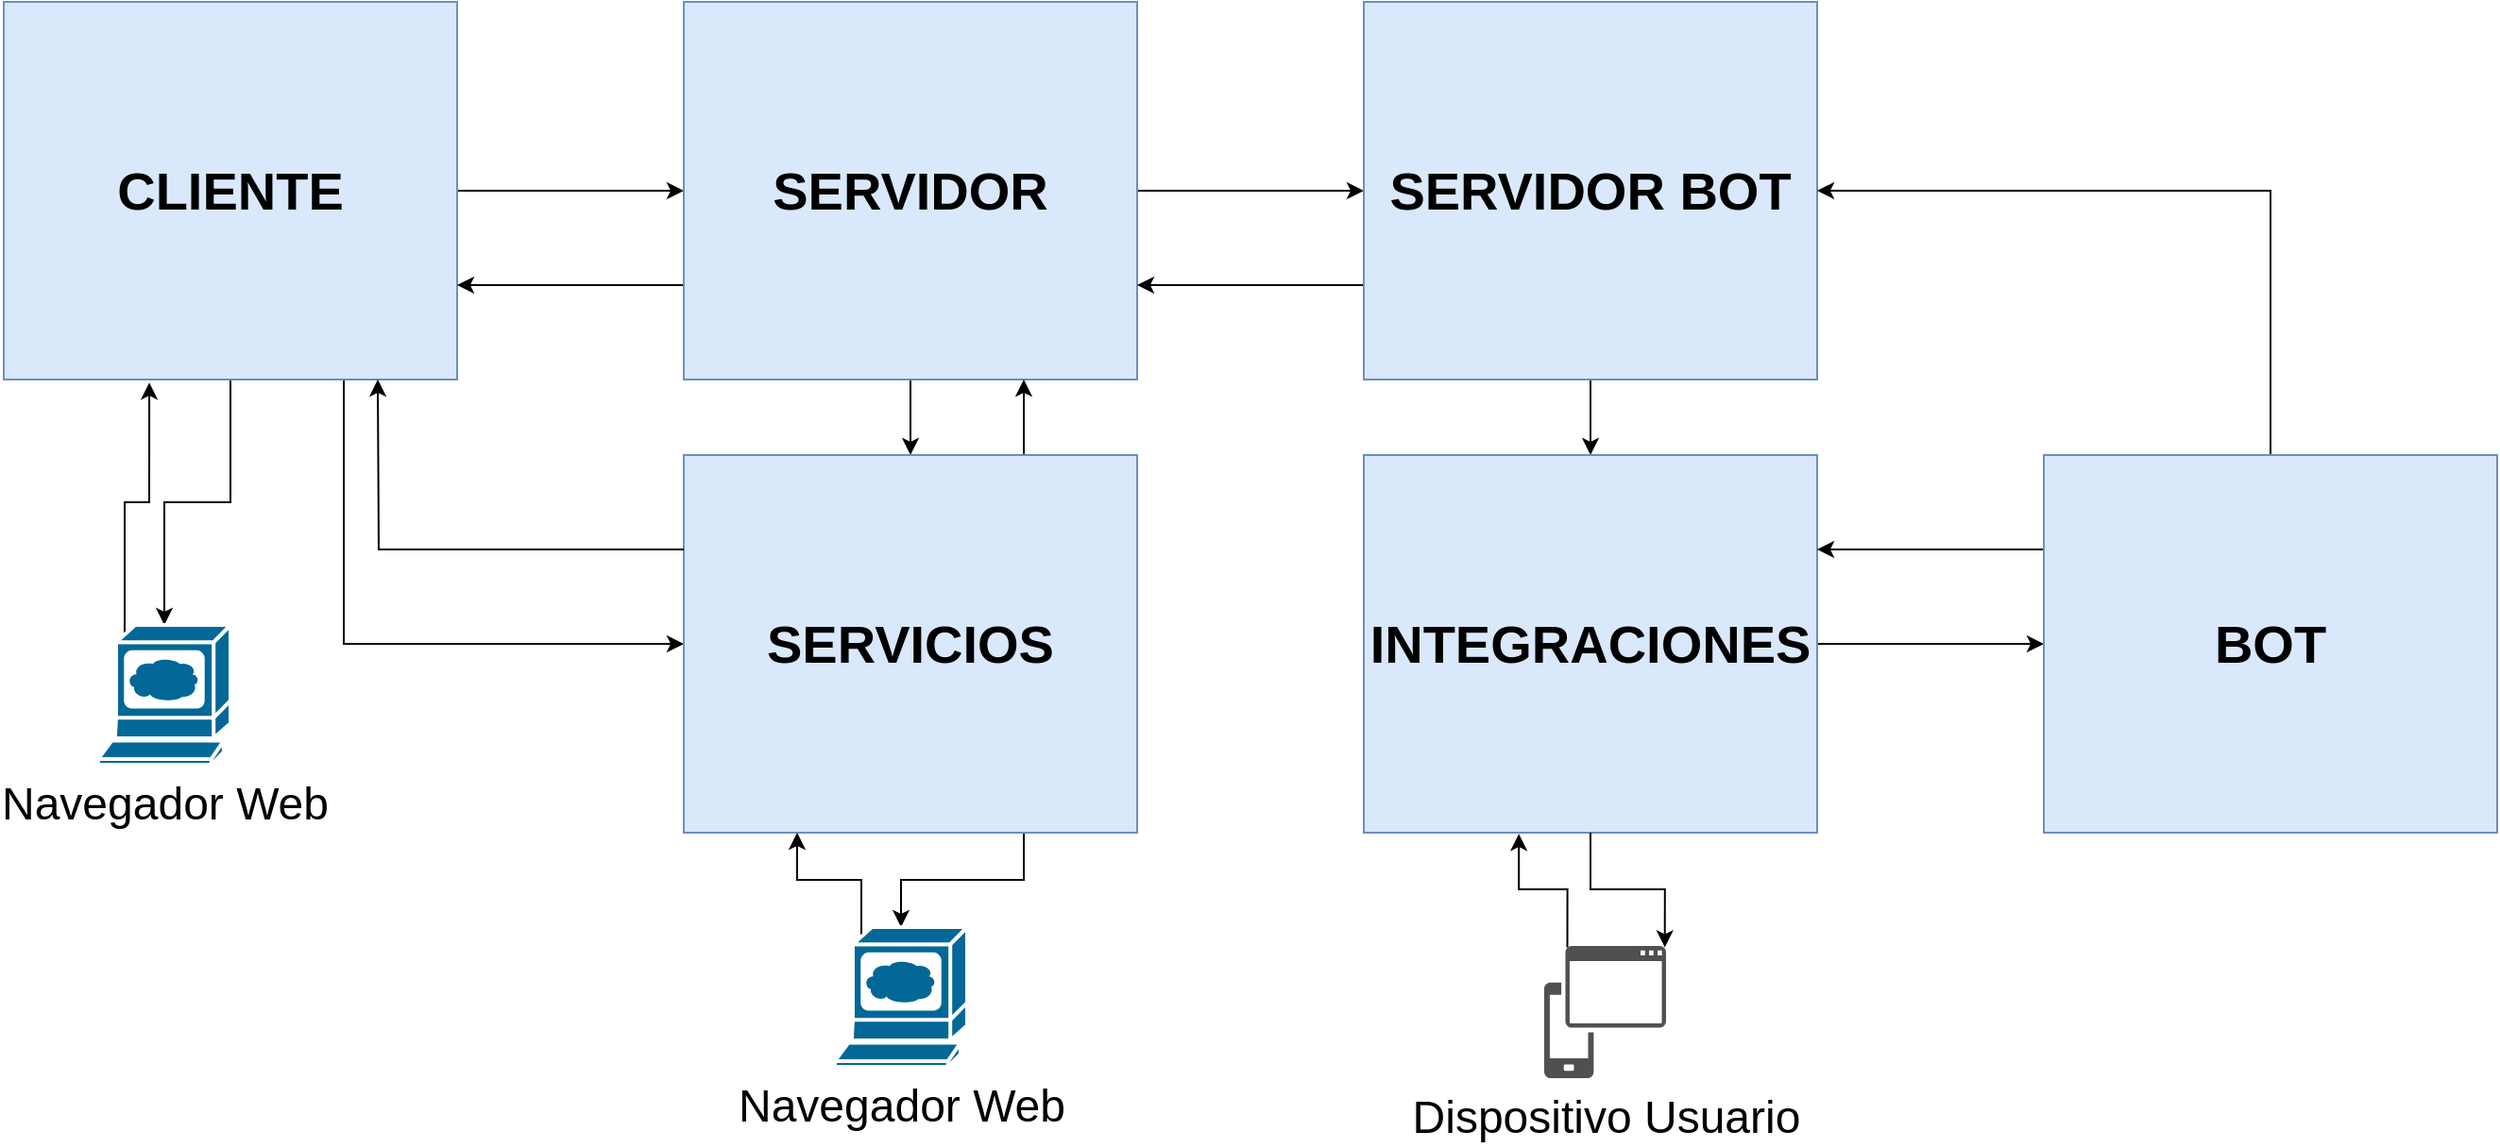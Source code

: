 <mxfile version="27.0.9">
  <diagram name="Page-1" id="nhZ4vD28O06Omo82XQmb">
    <mxGraphModel dx="1298" dy="808" grid="1" gridSize="10" guides="1" tooltips="1" connect="1" arrows="1" fold="1" page="1" pageScale="1" pageWidth="850" pageHeight="1100" math="0" shadow="0">
      <root>
        <mxCell id="0" />
        <mxCell id="1" value="containers" style="" parent="0" />
        <mxCell id="TKSxcTB7mL48njWIbNsr-16" style="edgeStyle=orthogonalEdgeStyle;rounded=0;orthogonalLoop=1;jettySize=auto;html=1;exitX=0.5;exitY=1;exitDx=0;exitDy=0;" parent="1" source="komrigK7Vt0HTuFKPwD9-1" target="TKSxcTB7mL48njWIbNsr-14" edge="1">
          <mxGeometry relative="1" as="geometry" />
        </mxCell>
        <mxCell id="TKSxcTB7mL48njWIbNsr-17" style="edgeStyle=orthogonalEdgeStyle;rounded=0;orthogonalLoop=1;jettySize=auto;html=1;exitX=1;exitY=0.5;exitDx=0;exitDy=0;" parent="1" source="komrigK7Vt0HTuFKPwD9-1" target="TKSxcTB7mL48njWIbNsr-7" edge="1">
          <mxGeometry relative="1" as="geometry" />
        </mxCell>
        <mxCell id="TKSxcTB7mL48njWIbNsr-21" style="edgeStyle=orthogonalEdgeStyle;rounded=0;orthogonalLoop=1;jettySize=auto;html=1;exitX=0.75;exitY=1;exitDx=0;exitDy=0;entryX=0;entryY=0.5;entryDx=0;entryDy=0;" parent="1" source="komrigK7Vt0HTuFKPwD9-1" target="TKSxcTB7mL48njWIbNsr-8" edge="1">
          <mxGeometry relative="1" as="geometry" />
        </mxCell>
        <mxCell id="komrigK7Vt0HTuFKPwD9-1" value="&lt;b&gt;CLIENTE&lt;/b&gt;" style="rounded=0;whiteSpace=wrap;html=1;labelBackgroundColor=none;verticalAlign=middle;fillColor=#dae8fc;strokeColor=#6c8ebf;fontSize=28;" parent="1" vertex="1">
          <mxGeometry x="200" y="120" width="240" height="200" as="geometry" />
        </mxCell>
        <mxCell id="TKSxcTB7mL48njWIbNsr-18" style="edgeStyle=orthogonalEdgeStyle;rounded=0;orthogonalLoop=1;jettySize=auto;html=1;exitX=0;exitY=0.75;exitDx=0;exitDy=0;entryX=1;entryY=0.75;entryDx=0;entryDy=0;" parent="1" source="TKSxcTB7mL48njWIbNsr-7" target="komrigK7Vt0HTuFKPwD9-1" edge="1">
          <mxGeometry relative="1" as="geometry" />
        </mxCell>
        <mxCell id="TKSxcTB7mL48njWIbNsr-19" style="edgeStyle=orthogonalEdgeStyle;rounded=0;orthogonalLoop=1;jettySize=auto;html=1;exitX=0.5;exitY=1;exitDx=0;exitDy=0;entryX=0.5;entryY=0;entryDx=0;entryDy=0;" parent="1" source="TKSxcTB7mL48njWIbNsr-7" target="TKSxcTB7mL48njWIbNsr-8" edge="1">
          <mxGeometry relative="1" as="geometry" />
        </mxCell>
        <mxCell id="TKSxcTB7mL48njWIbNsr-22" style="edgeStyle=orthogonalEdgeStyle;rounded=0;orthogonalLoop=1;jettySize=auto;html=1;exitX=1;exitY=0.5;exitDx=0;exitDy=0;entryX=0;entryY=0.5;entryDx=0;entryDy=0;" parent="1" source="TKSxcTB7mL48njWIbNsr-7" target="TKSxcTB7mL48njWIbNsr-9" edge="1">
          <mxGeometry relative="1" as="geometry" />
        </mxCell>
        <mxCell id="TKSxcTB7mL48njWIbNsr-7" value="&lt;b&gt;SERVIDOR&lt;/b&gt;" style="rounded=0;whiteSpace=wrap;html=1;labelBackgroundColor=none;verticalAlign=middle;fillColor=#dae8fc;strokeColor=#6c8ebf;fontSize=28;" parent="1" vertex="1">
          <mxGeometry x="560" y="120" width="240" height="200" as="geometry" />
        </mxCell>
        <mxCell id="TKSxcTB7mL48njWIbNsr-20" style="edgeStyle=orthogonalEdgeStyle;rounded=0;orthogonalLoop=1;jettySize=auto;html=1;exitX=0.75;exitY=0;exitDx=0;exitDy=0;entryX=0.75;entryY=1;entryDx=0;entryDy=0;" parent="1" source="TKSxcTB7mL48njWIbNsr-8" target="TKSxcTB7mL48njWIbNsr-7" edge="1">
          <mxGeometry relative="1" as="geometry" />
        </mxCell>
        <mxCell id="TKSxcTB7mL48njWIbNsr-48" style="edgeStyle=orthogonalEdgeStyle;rounded=0;orthogonalLoop=1;jettySize=auto;html=1;exitX=0.75;exitY=1;exitDx=0;exitDy=0;" parent="1" source="TKSxcTB7mL48njWIbNsr-8" target="TKSxcTB7mL48njWIbNsr-39" edge="1">
          <mxGeometry relative="1" as="geometry" />
        </mxCell>
        <mxCell id="TKSxcTB7mL48njWIbNsr-8" value="&lt;b&gt;SERVICIOS&lt;/b&gt;" style="rounded=0;whiteSpace=wrap;html=1;labelBackgroundColor=none;verticalAlign=middle;fillColor=#dae8fc;strokeColor=#6c8ebf;fontSize=28;" parent="1" vertex="1">
          <mxGeometry x="560" y="360" width="240" height="200" as="geometry" />
        </mxCell>
        <mxCell id="TKSxcTB7mL48njWIbNsr-23" style="edgeStyle=orthogonalEdgeStyle;rounded=0;orthogonalLoop=1;jettySize=auto;html=1;exitX=0;exitY=0.75;exitDx=0;exitDy=0;entryX=1;entryY=0.75;entryDx=0;entryDy=0;" parent="1" source="TKSxcTB7mL48njWIbNsr-9" target="TKSxcTB7mL48njWIbNsr-7" edge="1">
          <mxGeometry relative="1" as="geometry" />
        </mxCell>
        <mxCell id="TKSxcTB7mL48njWIbNsr-27" style="edgeStyle=orthogonalEdgeStyle;rounded=0;orthogonalLoop=1;jettySize=auto;html=1;exitX=0.5;exitY=1;exitDx=0;exitDy=0;entryX=0.5;entryY=0;entryDx=0;entryDy=0;" parent="1" source="TKSxcTB7mL48njWIbNsr-9" target="TKSxcTB7mL48njWIbNsr-10" edge="1">
          <mxGeometry relative="1" as="geometry" />
        </mxCell>
        <mxCell id="TKSxcTB7mL48njWIbNsr-9" value="&lt;b&gt;SERVIDOR BOT&lt;/b&gt;" style="rounded=0;whiteSpace=wrap;html=1;labelBackgroundColor=none;verticalAlign=middle;fillColor=#dae8fc;strokeColor=#6c8ebf;fontSize=28;" parent="1" vertex="1">
          <mxGeometry x="920" y="120" width="240" height="200" as="geometry" />
        </mxCell>
        <mxCell id="TKSxcTB7mL48njWIbNsr-25" style="edgeStyle=orthogonalEdgeStyle;rounded=0;orthogonalLoop=1;jettySize=auto;html=1;exitX=1;exitY=0.5;exitDx=0;exitDy=0;entryX=0;entryY=0.5;entryDx=0;entryDy=0;" parent="1" source="TKSxcTB7mL48njWIbNsr-10" target="TKSxcTB7mL48njWIbNsr-11" edge="1">
          <mxGeometry relative="1" as="geometry" />
        </mxCell>
        <mxCell id="TKSxcTB7mL48njWIbNsr-10" value="&lt;b&gt;INTEGRACIONES&lt;/b&gt;" style="rounded=0;whiteSpace=wrap;html=1;labelBackgroundColor=none;verticalAlign=middle;fillColor=#dae8fc;strokeColor=#6c8ebf;fontSize=28;" parent="1" vertex="1">
          <mxGeometry x="920" y="360" width="240" height="200" as="geometry" />
        </mxCell>
        <mxCell id="TKSxcTB7mL48njWIbNsr-24" style="edgeStyle=orthogonalEdgeStyle;rounded=0;orthogonalLoop=1;jettySize=auto;html=1;exitX=0.5;exitY=0;exitDx=0;exitDy=0;entryX=1;entryY=0.5;entryDx=0;entryDy=0;" parent="1" source="TKSxcTB7mL48njWIbNsr-11" target="TKSxcTB7mL48njWIbNsr-9" edge="1">
          <mxGeometry relative="1" as="geometry" />
        </mxCell>
        <mxCell id="TKSxcTB7mL48njWIbNsr-26" style="edgeStyle=orthogonalEdgeStyle;rounded=0;orthogonalLoop=1;jettySize=auto;html=1;exitX=0;exitY=0.25;exitDx=0;exitDy=0;entryX=1;entryY=0.25;entryDx=0;entryDy=0;" parent="1" source="TKSxcTB7mL48njWIbNsr-11" target="TKSxcTB7mL48njWIbNsr-10" edge="1">
          <mxGeometry relative="1" as="geometry" />
        </mxCell>
        <mxCell id="TKSxcTB7mL48njWIbNsr-11" value="&lt;b&gt;BOT&lt;/b&gt;" style="rounded=0;whiteSpace=wrap;html=1;labelBackgroundColor=none;verticalAlign=middle;fillColor=#dae8fc;strokeColor=#6c8ebf;fontSize=28;" parent="1" vertex="1">
          <mxGeometry x="1280" y="360" width="240" height="200" as="geometry" />
        </mxCell>
        <mxCell id="TKSxcTB7mL48njWIbNsr-15" style="edgeStyle=orthogonalEdgeStyle;rounded=0;orthogonalLoop=1;jettySize=auto;html=1;exitX=0.2;exitY=0.06;exitDx=0;exitDy=0;exitPerimeter=0;entryX=0.321;entryY=1.008;entryDx=0;entryDy=0;entryPerimeter=0;" parent="1" source="TKSxcTB7mL48njWIbNsr-14" target="komrigK7Vt0HTuFKPwD9-1" edge="1">
          <mxGeometry relative="1" as="geometry" />
        </mxCell>
        <mxCell id="TKSxcTB7mL48njWIbNsr-14" value="Navegador Web" style="shape=mxgraph.cisco.computers_and_peripherals.web_browser;html=1;pointerEvents=1;dashed=0;fillColor=#036897;strokeColor=#ffffff;strokeWidth=2;verticalLabelPosition=bottom;verticalAlign=top;align=center;outlineConnect=0;fontSize=24;" parent="1" vertex="1">
          <mxGeometry x="250" y="450" width="70" height="74" as="geometry" />
        </mxCell>
        <mxCell id="TKSxcTB7mL48njWIbNsr-29" value="Dispositivo Usuario" style="sketch=0;pointerEvents=1;shadow=0;dashed=0;html=1;strokeColor=none;labelPosition=center;verticalLabelPosition=bottom;verticalAlign=top;align=center;fillColor=#505050;shape=mxgraph.mscae.intune.device_os;fontSize=24;" parent="1" vertex="1">
          <mxGeometry x="1015.5" y="620" width="64.5" height="70" as="geometry" />
        </mxCell>
        <mxCell id="TKSxcTB7mL48njWIbNsr-32" style="edgeStyle=orthogonalEdgeStyle;rounded=0;orthogonalLoop=1;jettySize=auto;html=1;exitX=0.19;exitY=0.01;exitDx=0;exitDy=0;exitPerimeter=0;entryX=0.342;entryY=1.003;entryDx=0;entryDy=0;entryPerimeter=0;" parent="1" source="TKSxcTB7mL48njWIbNsr-29" target="TKSxcTB7mL48njWIbNsr-10" edge="1">
          <mxGeometry relative="1" as="geometry" />
        </mxCell>
        <mxCell id="TKSxcTB7mL48njWIbNsr-33" style="edgeStyle=orthogonalEdgeStyle;rounded=0;orthogonalLoop=1;jettySize=auto;html=1;exitX=0.5;exitY=1;exitDx=0;exitDy=0;entryX=0.99;entryY=0.01;entryDx=0;entryDy=0;entryPerimeter=0;" parent="1" source="TKSxcTB7mL48njWIbNsr-10" target="TKSxcTB7mL48njWIbNsr-29" edge="1">
          <mxGeometry relative="1" as="geometry" />
        </mxCell>
        <mxCell id="TKSxcTB7mL48njWIbNsr-34" style="edgeStyle=orthogonalEdgeStyle;rounded=0;orthogonalLoop=1;jettySize=auto;html=1;exitX=0;exitY=0.25;exitDx=0;exitDy=0;" parent="1" source="TKSxcTB7mL48njWIbNsr-8" edge="1">
          <mxGeometry relative="1" as="geometry">
            <mxPoint x="398" y="320" as="targetPoint" />
          </mxGeometry>
        </mxCell>
        <mxCell id="TKSxcTB7mL48njWIbNsr-46" style="edgeStyle=orthogonalEdgeStyle;rounded=0;orthogonalLoop=1;jettySize=auto;html=1;exitX=0.2;exitY=0.06;exitDx=0;exitDy=0;exitPerimeter=0;entryX=0.25;entryY=1;entryDx=0;entryDy=0;" parent="1" source="TKSxcTB7mL48njWIbNsr-39" target="TKSxcTB7mL48njWIbNsr-8" edge="1">
          <mxGeometry relative="1" as="geometry" />
        </mxCell>
        <mxCell id="TKSxcTB7mL48njWIbNsr-39" value="Navegador Web" style="shape=mxgraph.cisco.computers_and_peripherals.web_browser;html=1;pointerEvents=1;dashed=0;fillColor=#036897;strokeColor=#ffffff;strokeWidth=2;verticalLabelPosition=bottom;verticalAlign=top;align=center;outlineConnect=0;fontSize=24;" parent="1" vertex="1">
          <mxGeometry x="640" y="610" width="70" height="74" as="geometry" />
        </mxCell>
      </root>
    </mxGraphModel>
  </diagram>
</mxfile>
